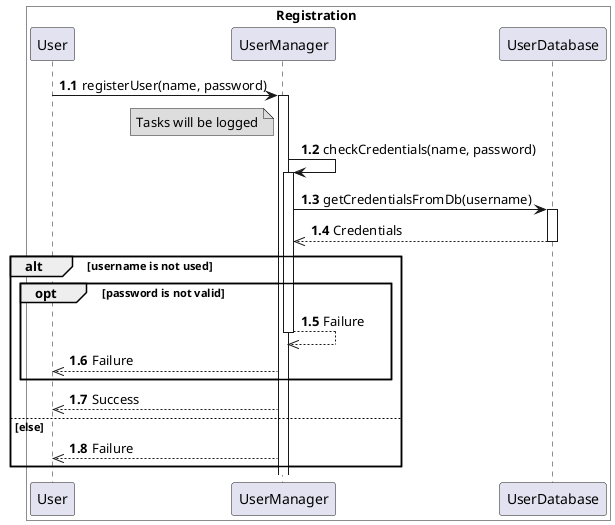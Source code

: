 @startuml
autonumber 1.1
box Registration #FFF

User -> UserManager: registerUser(name, password)
activate UserManager


note left of UserManager #DDD
Tasks will be logged
end note


UserManager-> UserManager: checkCredentials(name, password)
activate UserManager

UserManager -> UserDatabase: getCredentialsFromDb(username)
activate UserDatabase

UserManager <<-- UserDatabase: Credentials
deactivate UserDatabase

alt username is not used
opt password is not valid

UserManager -->> UserManager: Failure
deactivate UserManager

User <<-- UserManager: Failure
end

User <<-- UserManager: Success

else else

User <<-- UserManager: Failure

end

box end
@enduml